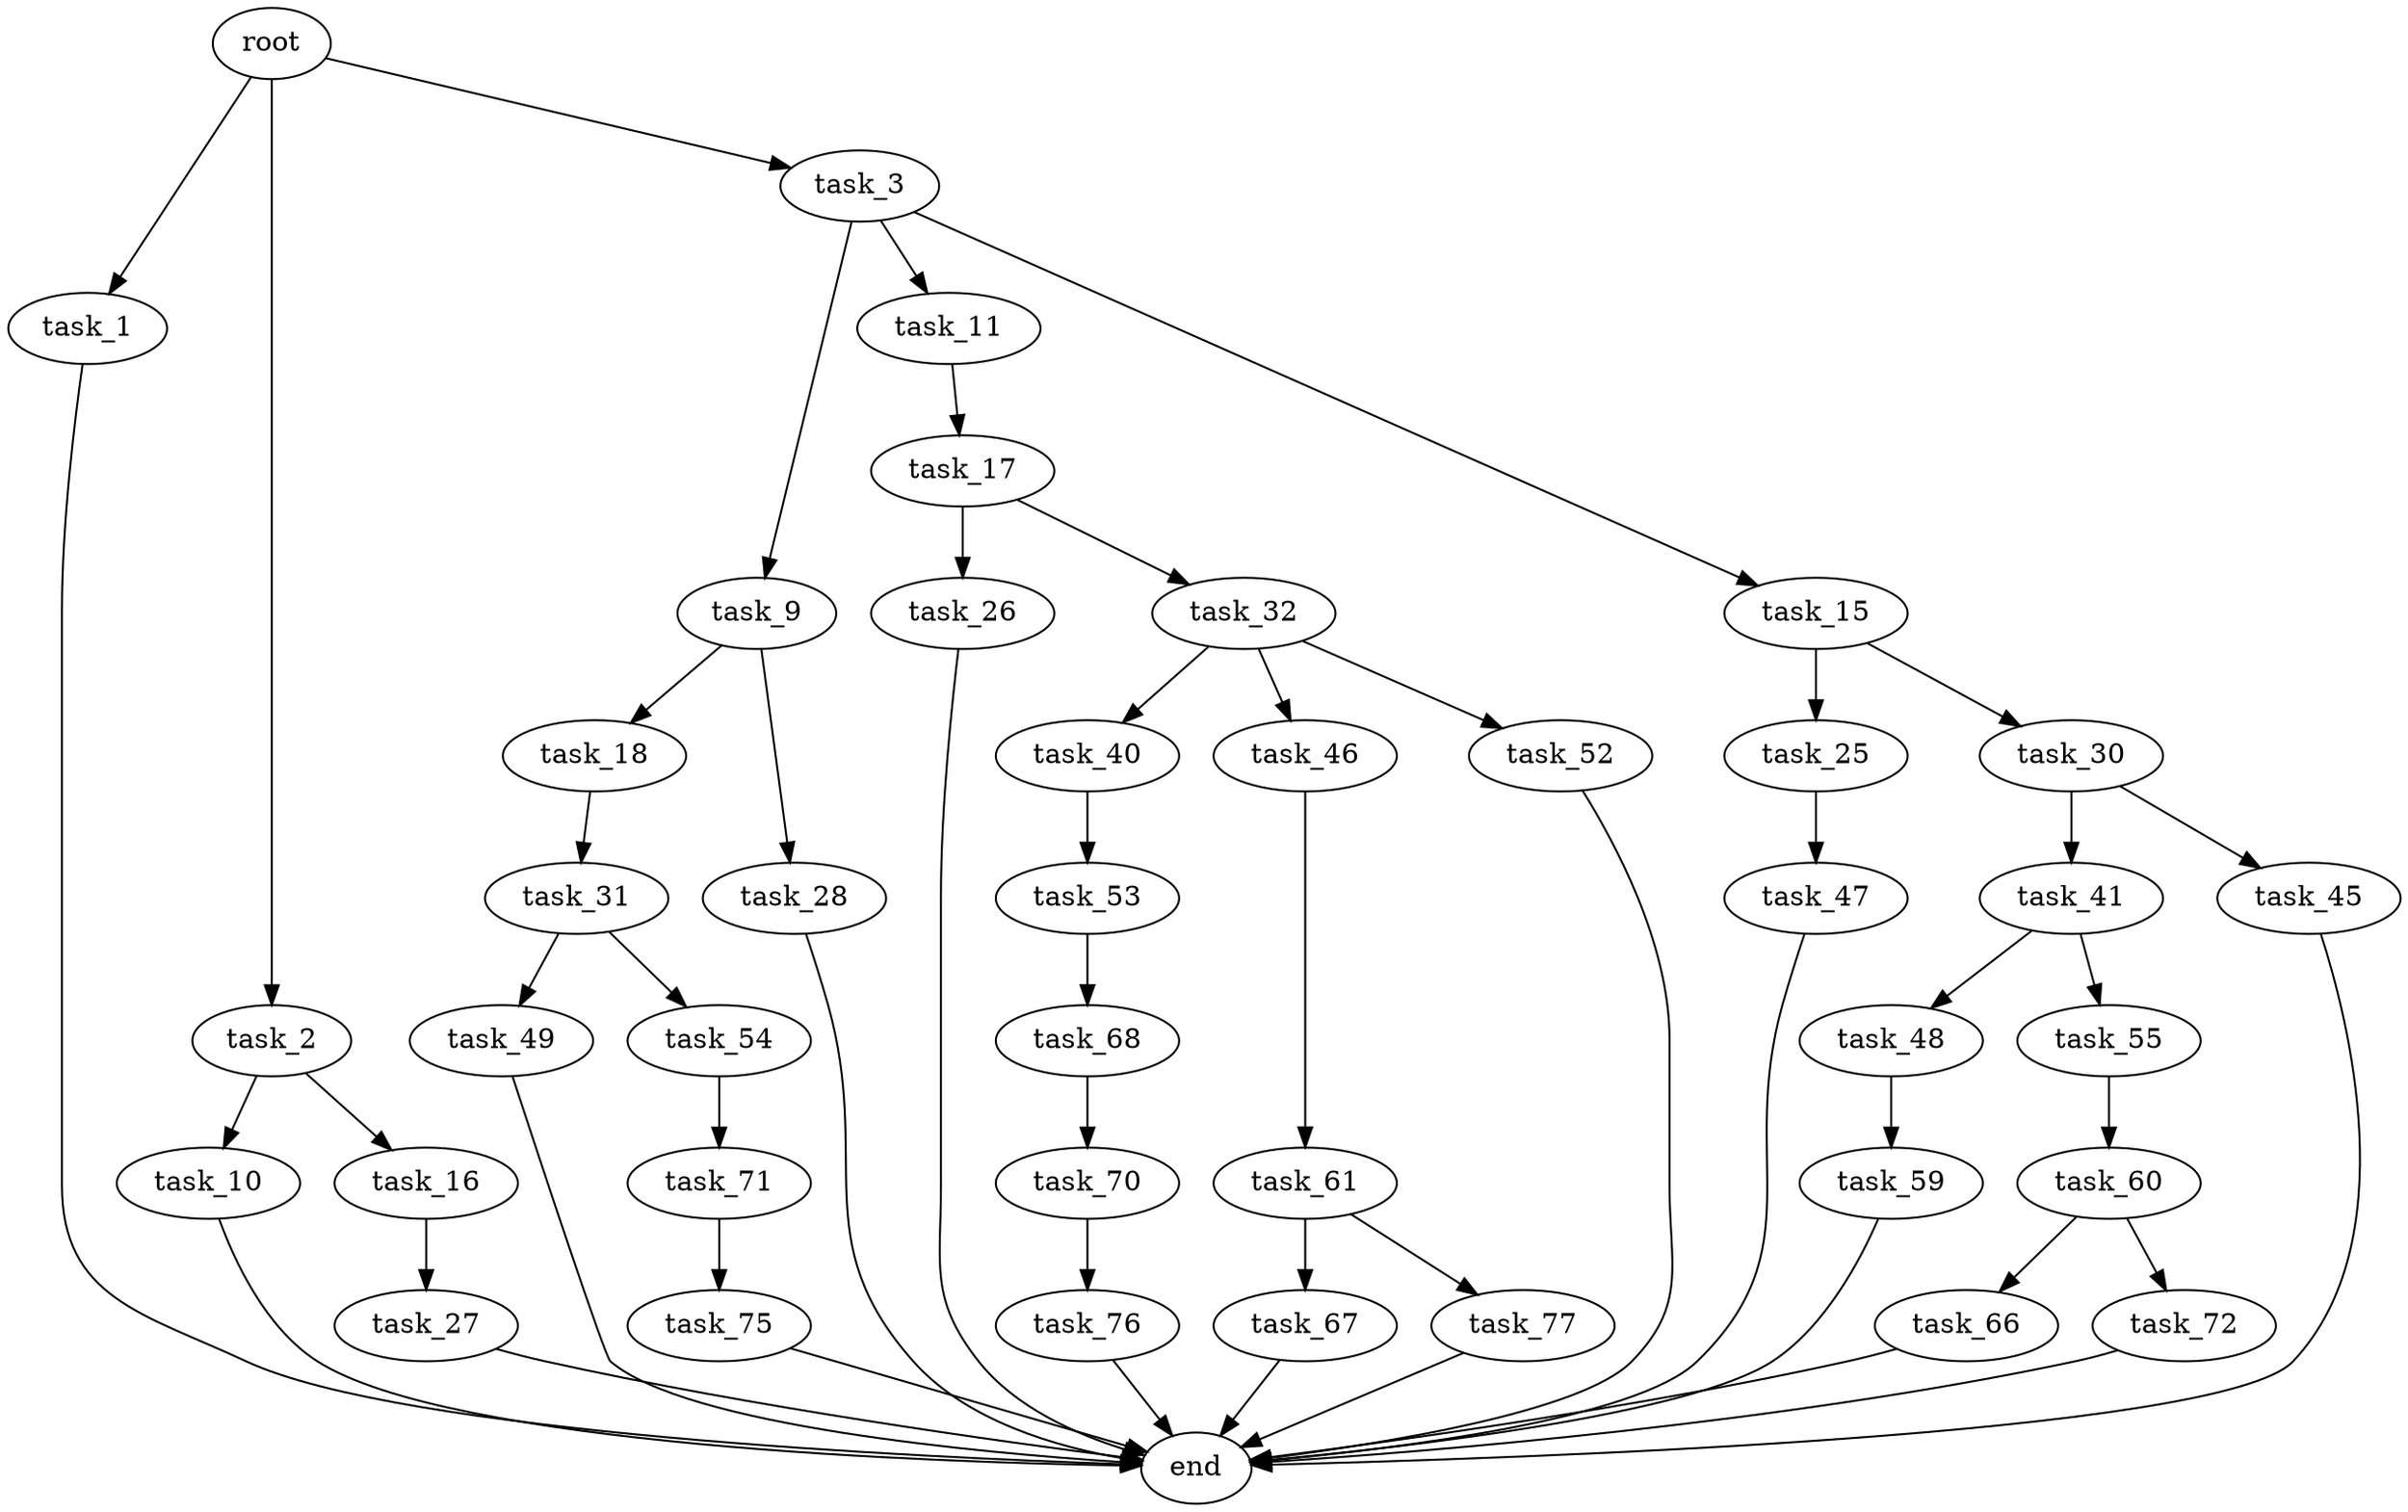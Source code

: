 digraph G {
  root [size="0.000000"];
  task_1 [size="68719476736.000000"];
  task_2 [size="21889905104.000000"];
  task_3 [size="1073741824000.000000"];
  end [size="0.000000"];
  task_10 [size="27901501072.000000"];
  task_16 [size="5896815943.000000"];
  task_9 [size="12074106786.000000"];
  task_11 [size="704507345464.000000"];
  task_15 [size="68719476736.000000"];
  task_18 [size="68719476736.000000"];
  task_28 [size="230416788020.000000"];
  task_17 [size="4295172980.000000"];
  task_25 [size="1574992594.000000"];
  task_30 [size="551023400394.000000"];
  task_27 [size="549755813888.000000"];
  task_26 [size="1073741824000.000000"];
  task_32 [size="321773599876.000000"];
  task_31 [size="8363598618.000000"];
  task_47 [size="46008913783.000000"];
  task_41 [size="32924607516.000000"];
  task_45 [size="231928233984.000000"];
  task_49 [size="161354470559.000000"];
  task_54 [size="22907754084.000000"];
  task_40 [size="28405150164.000000"];
  task_46 [size="68719476736.000000"];
  task_52 [size="31491456812.000000"];
  task_53 [size="1465293421.000000"];
  task_48 [size="782757789696.000000"];
  task_55 [size="368293445632.000000"];
  task_61 [size="1828847730.000000"];
  task_59 [size="4623741602.000000"];
  task_68 [size="674211040434.000000"];
  task_71 [size="8589934592.000000"];
  task_60 [size="76610803415.000000"];
  task_66 [size="40742693232.000000"];
  task_72 [size="28991029248.000000"];
  task_67 [size="68719476736.000000"];
  task_77 [size="8589934592.000000"];
  task_70 [size="537736983330.000000"];
  task_76 [size="18498060172.000000"];
  task_75 [size="14774917550.000000"];

  root -> task_1 [size="1.000000"];
  root -> task_2 [size="1.000000"];
  root -> task_3 [size="1.000000"];
  task_1 -> end [size="1.000000"];
  task_2 -> task_10 [size="536870912.000000"];
  task_2 -> task_16 [size="536870912.000000"];
  task_3 -> task_9 [size="838860800.000000"];
  task_3 -> task_11 [size="838860800.000000"];
  task_3 -> task_15 [size="838860800.000000"];
  task_10 -> end [size="1.000000"];
  task_16 -> task_27 [size="209715200.000000"];
  task_9 -> task_18 [size="411041792.000000"];
  task_9 -> task_28 [size="411041792.000000"];
  task_11 -> task_17 [size="536870912.000000"];
  task_15 -> task_25 [size="134217728.000000"];
  task_15 -> task_30 [size="134217728.000000"];
  task_18 -> task_31 [size="134217728.000000"];
  task_28 -> end [size="1.000000"];
  task_17 -> task_26 [size="209715200.000000"];
  task_17 -> task_32 [size="209715200.000000"];
  task_25 -> task_47 [size="75497472.000000"];
  task_30 -> task_41 [size="838860800.000000"];
  task_30 -> task_45 [size="838860800.000000"];
  task_27 -> end [size="1.000000"];
  task_26 -> end [size="1.000000"];
  task_32 -> task_40 [size="301989888.000000"];
  task_32 -> task_46 [size="301989888.000000"];
  task_32 -> task_52 [size="301989888.000000"];
  task_31 -> task_49 [size="536870912.000000"];
  task_31 -> task_54 [size="536870912.000000"];
  task_47 -> end [size="1.000000"];
  task_41 -> task_48 [size="134217728.000000"];
  task_41 -> task_55 [size="134217728.000000"];
  task_45 -> end [size="1.000000"];
  task_49 -> end [size="1.000000"];
  task_54 -> task_71 [size="838860800.000000"];
  task_40 -> task_53 [size="679477248.000000"];
  task_46 -> task_61 [size="134217728.000000"];
  task_52 -> end [size="1.000000"];
  task_53 -> task_68 [size="75497472.000000"];
  task_48 -> task_59 [size="679477248.000000"];
  task_55 -> task_60 [size="411041792.000000"];
  task_61 -> task_67 [size="75497472.000000"];
  task_61 -> task_77 [size="75497472.000000"];
  task_59 -> end [size="1.000000"];
  task_68 -> task_70 [size="838860800.000000"];
  task_71 -> task_75 [size="33554432.000000"];
  task_60 -> task_66 [size="75497472.000000"];
  task_60 -> task_72 [size="75497472.000000"];
  task_66 -> end [size="1.000000"];
  task_72 -> end [size="1.000000"];
  task_67 -> end [size="1.000000"];
  task_77 -> end [size="1.000000"];
  task_70 -> task_76 [size="411041792.000000"];
  task_76 -> end [size="1.000000"];
  task_75 -> end [size="1.000000"];
}
